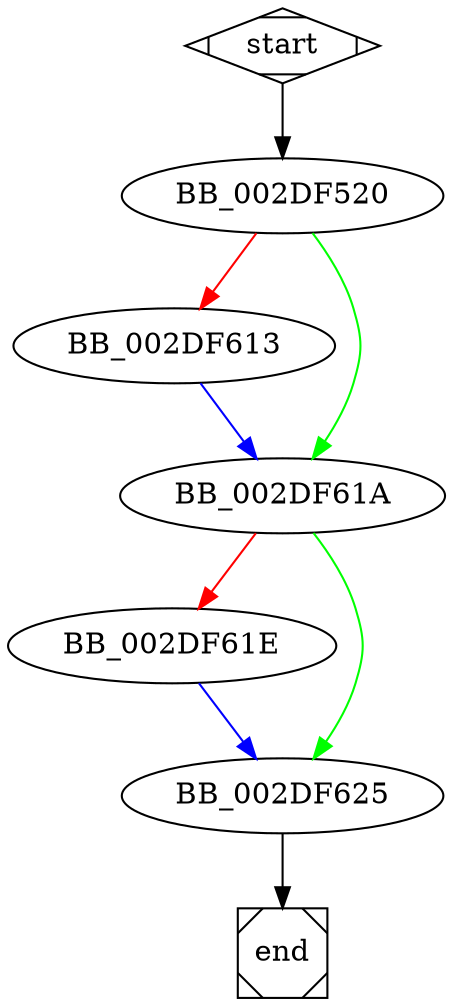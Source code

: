 digraph G {
  start -> BB_002DF520;
  
  BB_002DF520 -> BB_002DF613 [color=red];
  BB_002DF520 -> BB_002DF61A [color=green];
  
  BB_002DF613 -> BB_002DF61A [color=blue];
  
  BB_002DF61A -> BB_002DF61E [color=red];
  BB_002DF61A -> BB_002DF625 [color=green];
  
  BB_002DF61E -> BB_002DF625 [color=blue];
  
  BB_002DF625 -> end;
  
  start [shape=Mdiamond];
  end [shape=Msquare];
}
